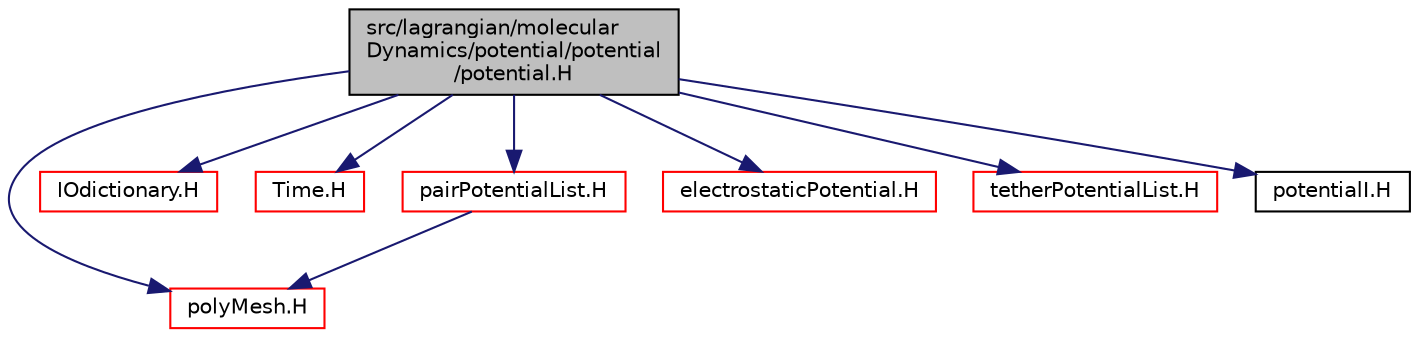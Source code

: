 digraph "src/lagrangian/molecularDynamics/potential/potential/potential.H"
{
  bgcolor="transparent";
  edge [fontname="Helvetica",fontsize="10",labelfontname="Helvetica",labelfontsize="10"];
  node [fontname="Helvetica",fontsize="10",shape=record];
  Node1 [label="src/lagrangian/molecular\lDynamics/potential/potential\l/potential.H",height=0.2,width=0.4,color="black", fillcolor="grey75", style="filled" fontcolor="black"];
  Node1 -> Node2 [color="midnightblue",fontsize="10",style="solid",fontname="Helvetica"];
  Node2 [label="polyMesh.H",height=0.2,width=0.4,color="red",URL="$polyMesh_8H.html"];
  Node1 -> Node3 [color="midnightblue",fontsize="10",style="solid",fontname="Helvetica"];
  Node3 [label="IOdictionary.H",height=0.2,width=0.4,color="red",URL="$IOdictionary_8H.html"];
  Node1 -> Node4 [color="midnightblue",fontsize="10",style="solid",fontname="Helvetica"];
  Node4 [label="Time.H",height=0.2,width=0.4,color="red",URL="$Time_8H.html"];
  Node1 -> Node5 [color="midnightblue",fontsize="10",style="solid",fontname="Helvetica"];
  Node5 [label="pairPotentialList.H",height=0.2,width=0.4,color="red",URL="$pairPotentialList_8H.html"];
  Node5 -> Node2 [color="midnightblue",fontsize="10",style="solid",fontname="Helvetica"];
  Node1 -> Node6 [color="midnightblue",fontsize="10",style="solid",fontname="Helvetica"];
  Node6 [label="electrostaticPotential.H",height=0.2,width=0.4,color="red",URL="$electrostaticPotential_8H.html"];
  Node1 -> Node7 [color="midnightblue",fontsize="10",style="solid",fontname="Helvetica"];
  Node7 [label="tetherPotentialList.H",height=0.2,width=0.4,color="red",URL="$tetherPotentialList_8H.html"];
  Node1 -> Node8 [color="midnightblue",fontsize="10",style="solid",fontname="Helvetica"];
  Node8 [label="potentialI.H",height=0.2,width=0.4,color="black",URL="$potentialI_8H.html"];
}
